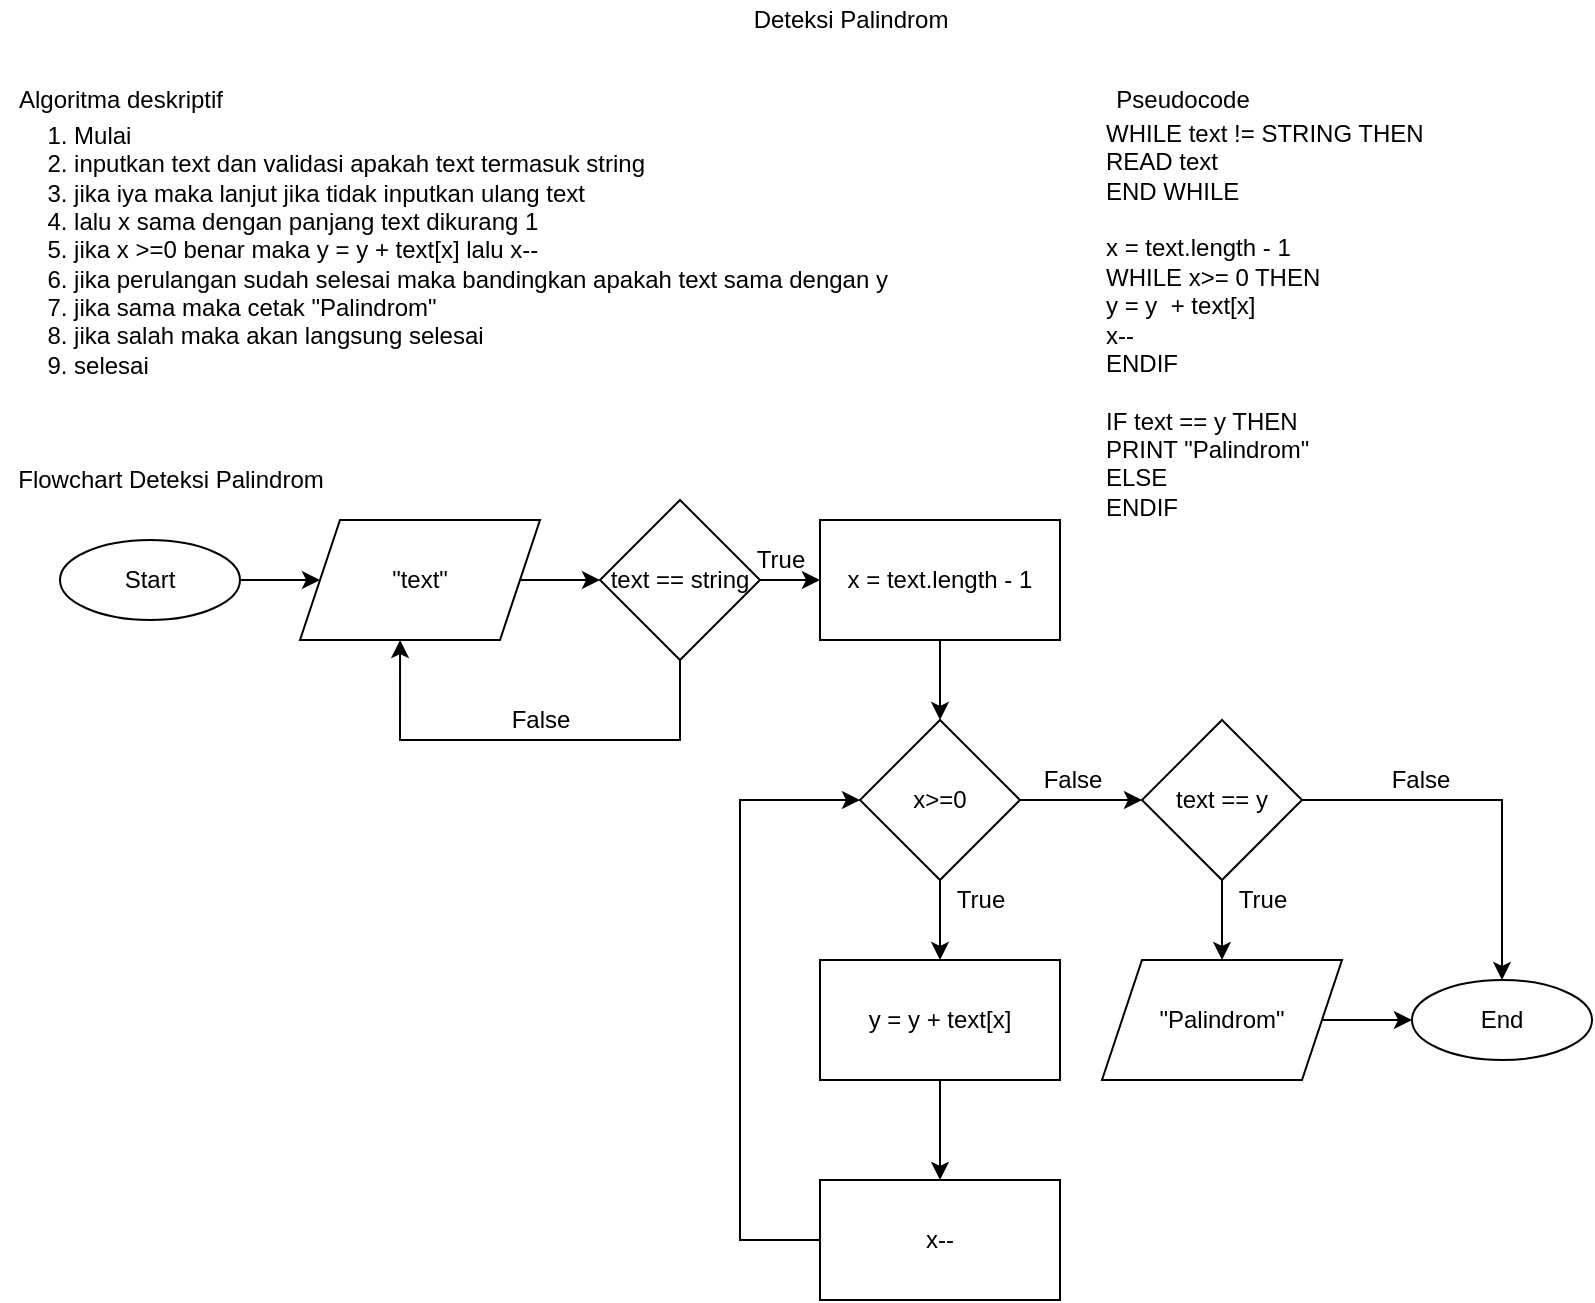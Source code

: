 <mxfile version="16.2.4" type="device"><diagram id="d62xgJZ-C2Ez-6CvmW23" name="Page-1"><mxGraphModel dx="868" dy="488" grid="1" gridSize="10" guides="1" tooltips="1" connect="1" arrows="1" fold="1" page="1" pageScale="1" pageWidth="850" pageHeight="1100" math="0" shadow="0"><root><mxCell id="0"/><mxCell id="1" parent="0"/><mxCell id="RDqKDAItrpzbWVMKoQsp-1" value="Deteksi Palindrom&lt;br&gt;" style="text;html=1;align=center;verticalAlign=middle;resizable=0;points=[];autosize=1;strokeColor=none;fillColor=none;" parent="1" vertex="1"><mxGeometry x="370" y="10" width="110" height="20" as="geometry"/></mxCell><mxCell id="RDqKDAItrpzbWVMKoQsp-6" value="Algoritma deskriptif" style="text;html=1;align=center;verticalAlign=middle;resizable=0;points=[];autosize=1;strokeColor=none;fillColor=none;" parent="1" vertex="1"><mxGeometry y="50" width="120" height="20" as="geometry"/></mxCell><mxCell id="RDqKDAItrpzbWVMKoQsp-7" value="&lt;div style=&quot;text-align: left&quot;&gt;&lt;span&gt;1. Mulai&lt;/span&gt;&lt;/div&gt;&lt;div style=&quot;text-align: left&quot;&gt;&lt;span&gt;2. inputkan text dan validasi apakah text termasuk string&lt;/span&gt;&lt;/div&gt;&lt;div style=&quot;text-align: left&quot;&gt;&lt;span&gt;3. jika iya maka lanjut jika tidak inputkan ulang text&lt;/span&gt;&lt;/div&gt;&lt;div style=&quot;text-align: left&quot;&gt;&lt;span&gt;4. lalu x sama dengan panjang text dikurang 1&lt;/span&gt;&lt;/div&gt;&lt;div style=&quot;text-align: left&quot;&gt;&lt;span&gt;5. jika x &amp;gt;=0 benar maka y = y + text[x] lalu x--&lt;/span&gt;&lt;/div&gt;&lt;div style=&quot;text-align: left&quot;&gt;&lt;span&gt;6. jika perulangan sudah selesai maka bandingkan apakah text sama dengan y&amp;nbsp;&lt;/span&gt;&lt;/div&gt;&lt;div style=&quot;text-align: left&quot;&gt;7. jika sama maka cetak &quot;Palindrom&quot;&lt;/div&gt;&lt;div style=&quot;text-align: left&quot;&gt;8. jika salah maka akan langsung selesai&lt;/div&gt;&lt;div style=&quot;text-align: left&quot;&gt;9. selesai&lt;/div&gt;" style="text;html=1;align=center;verticalAlign=middle;resizable=0;points=[];autosize=1;strokeColor=none;fillColor=none;" parent="1" vertex="1"><mxGeometry x="15" y="70" width="440" height="130" as="geometry"/></mxCell><mxCell id="RDqKDAItrpzbWVMKoQsp-8" value="Pseudocode" style="text;html=1;align=center;verticalAlign=middle;resizable=0;points=[];autosize=1;strokeColor=none;fillColor=none;" parent="1" vertex="1"><mxGeometry x="551" y="50" width="80" height="20" as="geometry"/></mxCell><mxCell id="RDqKDAItrpzbWVMKoQsp-9" value="WHILE text != STRING THEN&amp;nbsp;&lt;br&gt;READ text&lt;br&gt;END WHILE&lt;br&gt;&lt;br&gt;x = text.length - 1&lt;br&gt;WHILE x&amp;gt;= 0 THEN&lt;br&gt;y = y&amp;nbsp; + text[x]&lt;br&gt;x--&lt;br&gt;ENDIF&lt;br&gt;&lt;br&gt;IF text == y THEN&lt;br&gt;PRINT &quot;Palindrom&quot;&lt;br&gt;ELSE&lt;br&gt;ENDIF" style="text;html=1;align=left;verticalAlign=middle;resizable=0;points=[];autosize=1;strokeColor=none;fillColor=none;" parent="1" vertex="1"><mxGeometry x="551" y="70" width="180" height="200" as="geometry"/></mxCell><mxCell id="RDqKDAItrpzbWVMKoQsp-13" style="edgeStyle=orthogonalEdgeStyle;rounded=0;orthogonalLoop=1;jettySize=auto;html=1;exitX=1;exitY=0.5;exitDx=0;exitDy=0;entryX=0;entryY=0.5;entryDx=0;entryDy=0;" parent="1" source="RDqKDAItrpzbWVMKoQsp-10" target="RDqKDAItrpzbWVMKoQsp-12" edge="1"><mxGeometry relative="1" as="geometry"/></mxCell><mxCell id="RDqKDAItrpzbWVMKoQsp-10" value="Start" style="ellipse;whiteSpace=wrap;html=1;" parent="1" vertex="1"><mxGeometry x="30" y="280" width="90" height="40" as="geometry"/></mxCell><mxCell id="RDqKDAItrpzbWVMKoQsp-11" value="Flowchart Deteksi Palindrom" style="text;html=1;align=center;verticalAlign=middle;resizable=0;points=[];autosize=1;strokeColor=none;fillColor=none;" parent="1" vertex="1"><mxGeometry y="240" width="170" height="20" as="geometry"/></mxCell><mxCell id="elkgW47YgrarvwYgoCY1-3" style="edgeStyle=orthogonalEdgeStyle;rounded=0;orthogonalLoop=1;jettySize=auto;html=1;exitX=1;exitY=0.5;exitDx=0;exitDy=0;entryX=0;entryY=0.5;entryDx=0;entryDy=0;" parent="1" source="RDqKDAItrpzbWVMKoQsp-12" target="elkgW47YgrarvwYgoCY1-1" edge="1"><mxGeometry relative="1" as="geometry"/></mxCell><mxCell id="RDqKDAItrpzbWVMKoQsp-12" value="&quot;text&quot;" style="shape=parallelogram;perimeter=parallelogramPerimeter;whiteSpace=wrap;html=1;fixedSize=1;" parent="1" vertex="1"><mxGeometry x="150" y="270" width="120" height="60" as="geometry"/></mxCell><mxCell id="elkgW47YgrarvwYgoCY1-5" style="edgeStyle=orthogonalEdgeStyle;rounded=0;orthogonalLoop=1;jettySize=auto;html=1;exitX=1;exitY=0.5;exitDx=0;exitDy=0;entryX=0;entryY=0.5;entryDx=0;entryDy=0;" parent="1" source="elkgW47YgrarvwYgoCY1-1" target="elkgW47YgrarvwYgoCY1-4" edge="1"><mxGeometry relative="1" as="geometry"/></mxCell><mxCell id="elkgW47YgrarvwYgoCY1-6" style="edgeStyle=orthogonalEdgeStyle;rounded=0;orthogonalLoop=1;jettySize=auto;html=1;exitX=0.5;exitY=1;exitDx=0;exitDy=0;entryX=0.417;entryY=1;entryDx=0;entryDy=0;entryPerimeter=0;" parent="1" source="elkgW47YgrarvwYgoCY1-1" target="RDqKDAItrpzbWVMKoQsp-12" edge="1"><mxGeometry relative="1" as="geometry"><Array as="points"><mxPoint x="340" y="380"/><mxPoint x="200" y="380"/></Array></mxGeometry></mxCell><mxCell id="elkgW47YgrarvwYgoCY1-1" value="text == string" style="rhombus;whiteSpace=wrap;html=1;" parent="1" vertex="1"><mxGeometry x="300" y="260" width="80" height="80" as="geometry"/></mxCell><mxCell id="elkgW47YgrarvwYgoCY1-22" style="edgeStyle=orthogonalEdgeStyle;rounded=0;orthogonalLoop=1;jettySize=auto;html=1;exitX=0.5;exitY=1;exitDx=0;exitDy=0;entryX=0.5;entryY=0;entryDx=0;entryDy=0;" parent="1" source="elkgW47YgrarvwYgoCY1-4" target="elkgW47YgrarvwYgoCY1-9" edge="1"><mxGeometry relative="1" as="geometry"/></mxCell><mxCell id="elkgW47YgrarvwYgoCY1-4" value="x = text.length - 1" style="rounded=0;whiteSpace=wrap;html=1;" parent="1" vertex="1"><mxGeometry x="410" y="270" width="120" height="60" as="geometry"/></mxCell><mxCell id="elkgW47YgrarvwYgoCY1-7" value="True" style="text;html=1;align=center;verticalAlign=middle;resizable=0;points=[];autosize=1;strokeColor=none;fillColor=none;" parent="1" vertex="1"><mxGeometry x="370" y="280" width="40" height="20" as="geometry"/></mxCell><mxCell id="elkgW47YgrarvwYgoCY1-8" value="False" style="text;html=1;align=center;verticalAlign=middle;resizable=0;points=[];autosize=1;strokeColor=none;fillColor=none;" parent="1" vertex="1"><mxGeometry x="250" y="360" width="40" height="20" as="geometry"/></mxCell><mxCell id="elkgW47YgrarvwYgoCY1-23" style="edgeStyle=orthogonalEdgeStyle;rounded=0;orthogonalLoop=1;jettySize=auto;html=1;exitX=0.5;exitY=1;exitDx=0;exitDy=0;entryX=0.5;entryY=0;entryDx=0;entryDy=0;" parent="1" source="elkgW47YgrarvwYgoCY1-9" target="elkgW47YgrarvwYgoCY1-10" edge="1"><mxGeometry relative="1" as="geometry"/></mxCell><mxCell id="elkgW47YgrarvwYgoCY1-25" style="edgeStyle=orthogonalEdgeStyle;rounded=0;orthogonalLoop=1;jettySize=auto;html=1;exitX=1;exitY=0.5;exitDx=0;exitDy=0;entryX=0;entryY=0.5;entryDx=0;entryDy=0;" parent="1" source="elkgW47YgrarvwYgoCY1-9" target="elkgW47YgrarvwYgoCY1-15" edge="1"><mxGeometry relative="1" as="geometry"/></mxCell><mxCell id="elkgW47YgrarvwYgoCY1-9" value="x&amp;gt;=0" style="rhombus;whiteSpace=wrap;html=1;" parent="1" vertex="1"><mxGeometry x="430" y="370" width="80" height="80" as="geometry"/></mxCell><mxCell id="elkgW47YgrarvwYgoCY1-24" style="edgeStyle=orthogonalEdgeStyle;rounded=0;orthogonalLoop=1;jettySize=auto;html=1;exitX=0.5;exitY=1;exitDx=0;exitDy=0;entryX=0.5;entryY=0;entryDx=0;entryDy=0;" parent="1" source="elkgW47YgrarvwYgoCY1-10" target="elkgW47YgrarvwYgoCY1-11" edge="1"><mxGeometry relative="1" as="geometry"/></mxCell><mxCell id="elkgW47YgrarvwYgoCY1-10" value="y = y + text[x]" style="rounded=0;whiteSpace=wrap;html=1;" parent="1" vertex="1"><mxGeometry x="410" y="490" width="120" height="60" as="geometry"/></mxCell><mxCell id="elkgW47YgrarvwYgoCY1-26" style="edgeStyle=orthogonalEdgeStyle;rounded=0;orthogonalLoop=1;jettySize=auto;html=1;exitX=0;exitY=0.5;exitDx=0;exitDy=0;entryX=0;entryY=0.5;entryDx=0;entryDy=0;" parent="1" source="elkgW47YgrarvwYgoCY1-11" target="elkgW47YgrarvwYgoCY1-9" edge="1"><mxGeometry relative="1" as="geometry"><Array as="points"><mxPoint x="370" y="630"/><mxPoint x="370" y="410"/></Array></mxGeometry></mxCell><mxCell id="elkgW47YgrarvwYgoCY1-11" value="x--" style="rounded=0;whiteSpace=wrap;html=1;" parent="1" vertex="1"><mxGeometry x="410" y="600" width="120" height="60" as="geometry"/></mxCell><mxCell id="elkgW47YgrarvwYgoCY1-27" style="edgeStyle=orthogonalEdgeStyle;rounded=0;orthogonalLoop=1;jettySize=auto;html=1;exitX=0.5;exitY=1;exitDx=0;exitDy=0;entryX=0.5;entryY=0;entryDx=0;entryDy=0;" parent="1" source="elkgW47YgrarvwYgoCY1-15" target="elkgW47YgrarvwYgoCY1-16" edge="1"><mxGeometry relative="1" as="geometry"/></mxCell><mxCell id="elkgW47YgrarvwYgoCY1-30" style="edgeStyle=orthogonalEdgeStyle;rounded=0;orthogonalLoop=1;jettySize=auto;html=1;exitX=1;exitY=0.5;exitDx=0;exitDy=0;entryX=0.5;entryY=0;entryDx=0;entryDy=0;" parent="1" source="elkgW47YgrarvwYgoCY1-15" target="elkgW47YgrarvwYgoCY1-28" edge="1"><mxGeometry relative="1" as="geometry"/></mxCell><mxCell id="elkgW47YgrarvwYgoCY1-15" value="text == y" style="rhombus;whiteSpace=wrap;html=1;" parent="1" vertex="1"><mxGeometry x="571" y="370" width="80" height="80" as="geometry"/></mxCell><mxCell id="elkgW47YgrarvwYgoCY1-29" style="edgeStyle=orthogonalEdgeStyle;rounded=0;orthogonalLoop=1;jettySize=auto;html=1;exitX=1;exitY=0.5;exitDx=0;exitDy=0;" parent="1" source="elkgW47YgrarvwYgoCY1-16" target="elkgW47YgrarvwYgoCY1-28" edge="1"><mxGeometry relative="1" as="geometry"/></mxCell><mxCell id="elkgW47YgrarvwYgoCY1-16" value="&quot;Palindrom&quot;" style="shape=parallelogram;perimeter=parallelogramPerimeter;whiteSpace=wrap;html=1;fixedSize=1;" parent="1" vertex="1"><mxGeometry x="551" y="490" width="120" height="60" as="geometry"/></mxCell><mxCell id="elkgW47YgrarvwYgoCY1-28" value="End" style="ellipse;whiteSpace=wrap;html=1;" parent="1" vertex="1"><mxGeometry x="706" y="500" width="90" height="40" as="geometry"/></mxCell><mxCell id="elkgW47YgrarvwYgoCY1-31" value="True" style="text;html=1;align=center;verticalAlign=middle;resizable=0;points=[];autosize=1;strokeColor=none;fillColor=none;" parent="1" vertex="1"><mxGeometry x="470" y="450" width="40" height="20" as="geometry"/></mxCell><mxCell id="elkgW47YgrarvwYgoCY1-32" value="False" style="text;html=1;align=center;verticalAlign=middle;resizable=0;points=[];autosize=1;strokeColor=none;fillColor=none;" parent="1" vertex="1"><mxGeometry x="516" y="390" width="40" height="20" as="geometry"/></mxCell><mxCell id="elkgW47YgrarvwYgoCY1-33" value="True" style="text;html=1;align=center;verticalAlign=middle;resizable=0;points=[];autosize=1;strokeColor=none;fillColor=none;" parent="1" vertex="1"><mxGeometry x="611" y="450" width="40" height="20" as="geometry"/></mxCell><mxCell id="elkgW47YgrarvwYgoCY1-34" value="False" style="text;html=1;align=center;verticalAlign=middle;resizable=0;points=[];autosize=1;strokeColor=none;fillColor=none;" parent="1" vertex="1"><mxGeometry x="690" y="390" width="40" height="20" as="geometry"/></mxCell></root></mxGraphModel></diagram></mxfile>